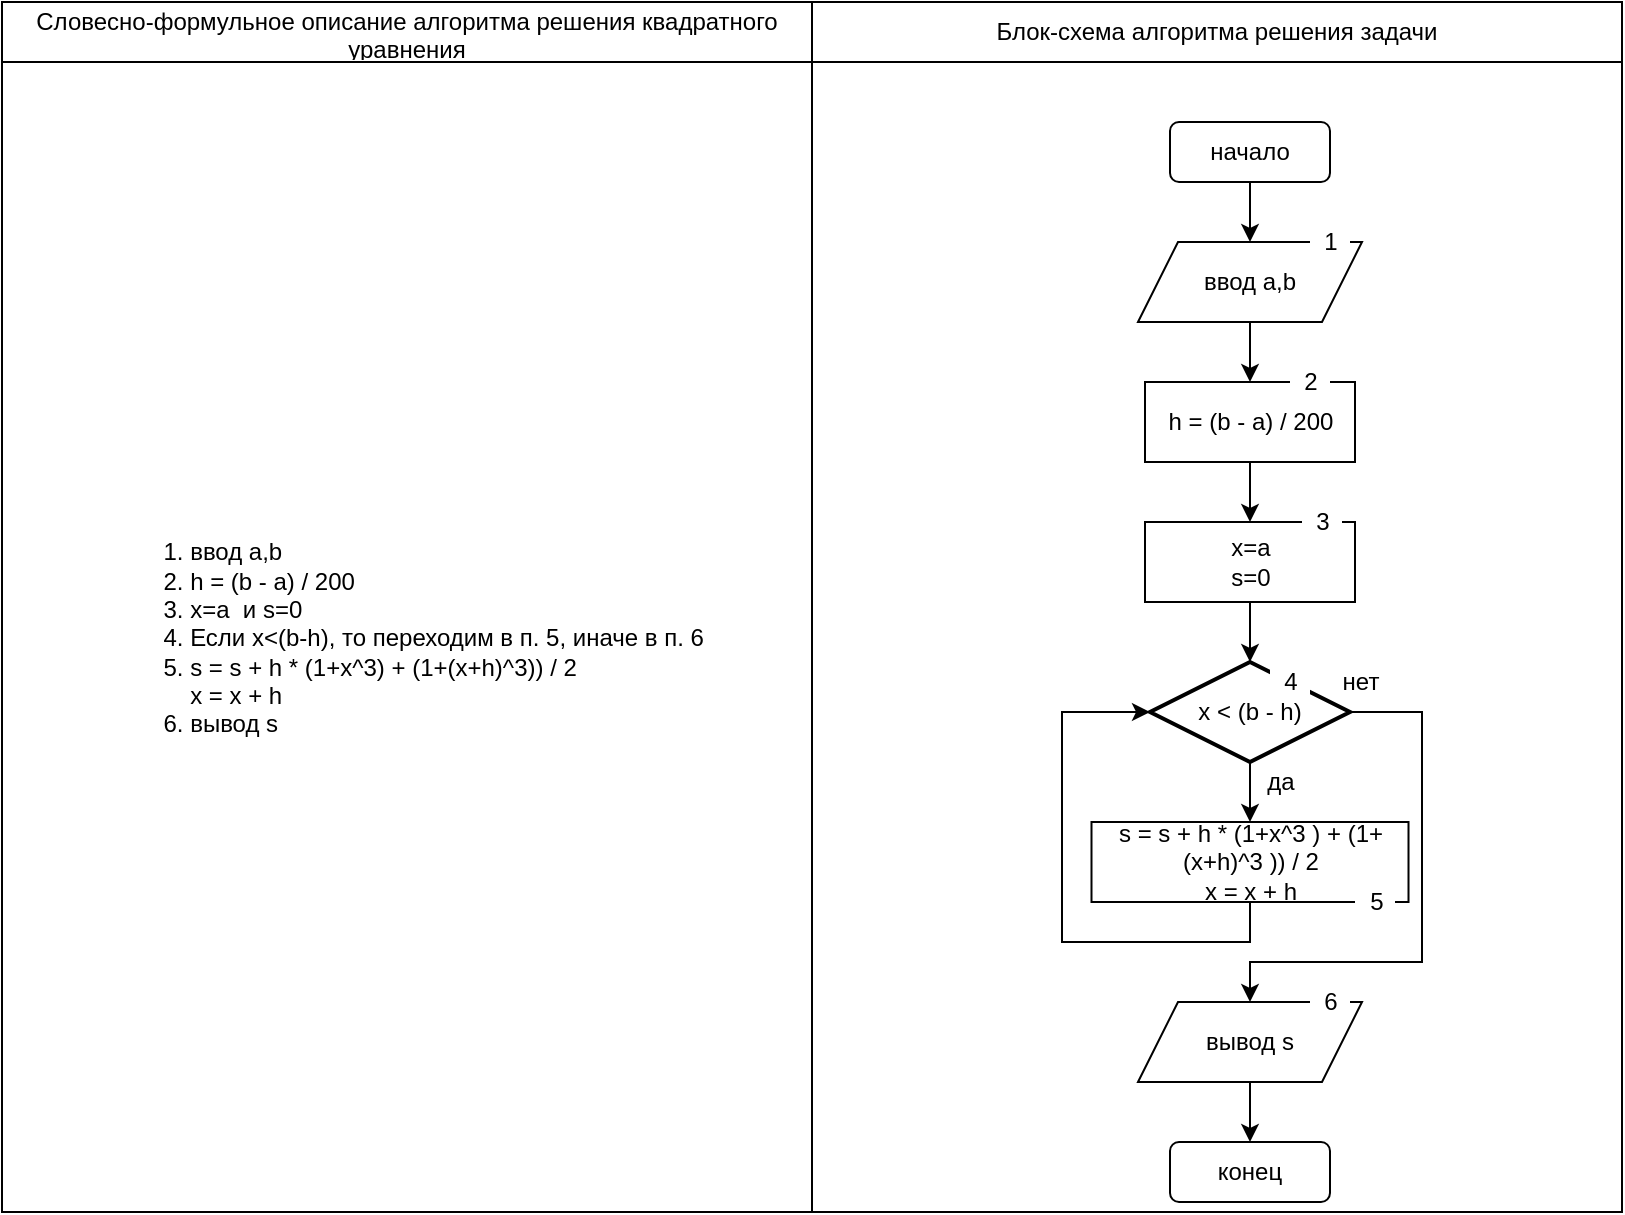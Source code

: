<mxfile version="15.3.7" type="device"><diagram id="hjKsmC40fcY2WxM1OXOE" name="Page-1"><mxGraphModel dx="1038" dy="1733" grid="1" gridSize="10" guides="1" tooltips="1" connect="1" arrows="1" fold="1" page="1" pageScale="1" pageWidth="827" pageHeight="1169" math="0" shadow="0"><root><mxCell id="0"/><mxCell id="1" parent="0"/><mxCell id="oMUvCTA1wZsoSfUehgC1-1" value="" style="shape=table;startSize=0;container=1;collapsible=0;childLayout=tableLayout;" vertex="1" parent="1"><mxGeometry x="10" y="-1160" width="810" height="605" as="geometry"/></mxCell><mxCell id="oMUvCTA1wZsoSfUehgC1-2" value="" style="shape=partialRectangle;collapsible=0;dropTarget=0;pointerEvents=0;fillColor=none;top=0;left=0;bottom=0;right=0;points=[[0,0.5],[1,0.5]];portConstraint=eastwest;" vertex="1" parent="oMUvCTA1wZsoSfUehgC1-1"><mxGeometry width="810" height="30" as="geometry"/></mxCell><mxCell id="oMUvCTA1wZsoSfUehgC1-3" value="Словесно-формульное описание алгоритма решения квадратного уравнения" style="shape=partialRectangle;html=1;whiteSpace=wrap;connectable=0;overflow=hidden;fillColor=none;top=0;left=0;bottom=0;right=0;pointerEvents=1;" vertex="1" parent="oMUvCTA1wZsoSfUehgC1-2"><mxGeometry width="405" height="30" as="geometry"><mxRectangle width="405" height="30" as="alternateBounds"/></mxGeometry></mxCell><mxCell id="oMUvCTA1wZsoSfUehgC1-4" value="Блок-схема алгоритма решения задачи" style="shape=partialRectangle;html=1;whiteSpace=wrap;connectable=0;overflow=hidden;fillColor=none;top=0;left=0;bottom=0;right=0;pointerEvents=1;" vertex="1" parent="oMUvCTA1wZsoSfUehgC1-2"><mxGeometry x="405" width="405" height="30" as="geometry"><mxRectangle width="405" height="30" as="alternateBounds"/></mxGeometry></mxCell><mxCell id="oMUvCTA1wZsoSfUehgC1-5" value="" style="shape=partialRectangle;collapsible=0;dropTarget=0;pointerEvents=0;fillColor=none;top=0;left=0;bottom=0;right=0;points=[[0,0.5],[1,0.5]];portConstraint=eastwest;" vertex="1" parent="oMUvCTA1wZsoSfUehgC1-1"><mxGeometry y="30" width="810" height="575" as="geometry"/></mxCell><mxCell id="oMUvCTA1wZsoSfUehgC1-6" value="&lt;div align=&quot;left&quot;&gt;&lt;ol&gt;&lt;li&gt;ввод a,b&lt;/li&gt;&lt;li&gt;h = (b - а) / 200&lt;/li&gt;&lt;li&gt;x=a&amp;nbsp; и s=0&lt;/li&gt;&lt;li&gt;Если x&amp;lt;(b-h), то переходим в п. 5, иначе в п. 6&lt;/li&gt;&lt;li&gt;&lt;div&gt;s = s + h * (1+x^3) + (1+(x+h)^3)) / 2&lt;/div&gt;x = x + h&lt;/li&gt;&lt;li&gt;вывод s&lt;br&gt;&lt;/li&gt;&lt;/ol&gt;&lt;/div&gt;" style="shape=partialRectangle;html=1;whiteSpace=wrap;connectable=0;overflow=hidden;fillColor=none;top=0;left=0;bottom=0;right=0;pointerEvents=1;" vertex="1" parent="oMUvCTA1wZsoSfUehgC1-5"><mxGeometry width="405" height="575" as="geometry"><mxRectangle width="405" height="575" as="alternateBounds"/></mxGeometry></mxCell><mxCell id="oMUvCTA1wZsoSfUehgC1-7" value="" style="shape=partialRectangle;html=1;whiteSpace=wrap;connectable=0;overflow=hidden;fillColor=none;top=0;left=0;bottom=0;right=0;pointerEvents=1;" vertex="1" parent="oMUvCTA1wZsoSfUehgC1-5"><mxGeometry x="405" width="405" height="575" as="geometry"><mxRectangle width="405" height="575" as="alternateBounds"/></mxGeometry></mxCell><mxCell id="oMUvCTA1wZsoSfUehgC1-8" style="edgeStyle=orthogonalEdgeStyle;rounded=0;orthogonalLoop=1;jettySize=auto;html=1;exitX=0.5;exitY=1;exitDx=0;exitDy=0;" edge="1" parent="1" source="oMUvCTA1wZsoSfUehgC1-9"><mxGeometry relative="1" as="geometry"><mxPoint x="634" y="-1040" as="targetPoint"/></mxGeometry></mxCell><mxCell id="oMUvCTA1wZsoSfUehgC1-9" value="начало" style="rounded=1;whiteSpace=wrap;html=1;" vertex="1" parent="1"><mxGeometry x="594" y="-1100" width="80" height="30" as="geometry"/></mxCell><mxCell id="oMUvCTA1wZsoSfUehgC1-10" style="edgeStyle=orthogonalEdgeStyle;rounded=0;orthogonalLoop=1;jettySize=auto;html=1;exitX=0.5;exitY=1;exitDx=0;exitDy=0;" edge="1" parent="1" source="oMUvCTA1wZsoSfUehgC1-11"><mxGeometry relative="1" as="geometry"><mxPoint x="634" y="-970" as="targetPoint"/></mxGeometry></mxCell><mxCell id="oMUvCTA1wZsoSfUehgC1-11" value="ввод a,b" style="shape=parallelogram;perimeter=parallelogramPerimeter;whiteSpace=wrap;html=1;fixedSize=1;" vertex="1" parent="1"><mxGeometry x="578" y="-1040" width="112" height="40" as="geometry"/></mxCell><mxCell id="oMUvCTA1wZsoSfUehgC1-12" style="edgeStyle=orthogonalEdgeStyle;rounded=0;orthogonalLoop=1;jettySize=auto;html=1;exitX=0.5;exitY=1;exitDx=0;exitDy=0;" edge="1" parent="1" source="oMUvCTA1wZsoSfUehgC1-13"><mxGeometry relative="1" as="geometry"><mxPoint x="634" y="-900" as="targetPoint"/></mxGeometry></mxCell><mxCell id="oMUvCTA1wZsoSfUehgC1-13" value="h = (b - a) / 200" style="rounded=0;whiteSpace=wrap;html=1;" vertex="1" parent="1"><mxGeometry x="581.5" y="-970" width="105" height="40" as="geometry"/></mxCell><mxCell id="oMUvCTA1wZsoSfUehgC1-14" style="edgeStyle=orthogonalEdgeStyle;rounded=0;orthogonalLoop=1;jettySize=auto;html=1;exitX=0.5;exitY=1;exitDx=0;exitDy=0;" edge="1" parent="1" source="oMUvCTA1wZsoSfUehgC1-15"><mxGeometry relative="1" as="geometry"><mxPoint x="634" y="-830" as="targetPoint"/></mxGeometry></mxCell><mxCell id="oMUvCTA1wZsoSfUehgC1-15" value="&lt;div&gt;x=a&lt;/div&gt;&lt;div&gt;s=0&lt;br&gt;&lt;/div&gt;" style="rounded=0;whiteSpace=wrap;html=1;" vertex="1" parent="1"><mxGeometry x="581.5" y="-900" width="105" height="40" as="geometry"/></mxCell><mxCell id="oMUvCTA1wZsoSfUehgC1-16" style="edgeStyle=orthogonalEdgeStyle;rounded=0;orthogonalLoop=1;jettySize=auto;html=1;exitX=0.5;exitY=1;exitDx=0;exitDy=0;exitPerimeter=0;" edge="1" parent="1" source="oMUvCTA1wZsoSfUehgC1-18"><mxGeometry relative="1" as="geometry"><mxPoint x="634" y="-750" as="targetPoint"/></mxGeometry></mxCell><mxCell id="oMUvCTA1wZsoSfUehgC1-17" style="edgeStyle=orthogonalEdgeStyle;rounded=0;orthogonalLoop=1;jettySize=auto;html=1;exitX=1;exitY=0.5;exitDx=0;exitDy=0;exitPerimeter=0;" edge="1" parent="1" source="oMUvCTA1wZsoSfUehgC1-18" target="oMUvCTA1wZsoSfUehgC1-30"><mxGeometry relative="1" as="geometry"><Array as="points"><mxPoint x="720" y="-805"/><mxPoint x="720" y="-680"/><mxPoint x="634" y="-680"/></Array></mxGeometry></mxCell><mxCell id="oMUvCTA1wZsoSfUehgC1-18" value="x &amp;lt; (b - h)" style="strokeWidth=2;html=1;shape=mxgraph.flowchart.decision;whiteSpace=wrap;fontFamily=Helvetica;" vertex="1" parent="1"><mxGeometry x="584" y="-830" width="100" height="50" as="geometry"/></mxCell><mxCell id="oMUvCTA1wZsoSfUehgC1-19" style="edgeStyle=orthogonalEdgeStyle;rounded=0;orthogonalLoop=1;jettySize=auto;html=1;exitX=0.5;exitY=1;exitDx=0;exitDy=0;entryX=0;entryY=0.5;entryDx=0;entryDy=0;entryPerimeter=0;" edge="1" parent="1" source="oMUvCTA1wZsoSfUehgC1-20" target="oMUvCTA1wZsoSfUehgC1-18"><mxGeometry relative="1" as="geometry"><mxPoint x="634" y="-680" as="targetPoint"/><Array as="points"><mxPoint x="634" y="-690"/><mxPoint x="540" y="-690"/><mxPoint x="540" y="-805"/></Array></mxGeometry></mxCell><mxCell id="oMUvCTA1wZsoSfUehgC1-20" value="&lt;div&gt;s = s + h * (1+x^3 ) + (1+(x+h)^3 )) / 2&lt;/div&gt;x = x + h" style="rounded=0;whiteSpace=wrap;html=1;" vertex="1" parent="1"><mxGeometry x="554.75" y="-750" width="158.5" height="40" as="geometry"/></mxCell><mxCell id="oMUvCTA1wZsoSfUehgC1-21" value="да" style="text;html=1;align=center;verticalAlign=middle;resizable=0;points=[];autosize=1;strokeColor=none;fillColor=none;" vertex="1" parent="1"><mxGeometry x="634" y="-780" width="30" height="20" as="geometry"/></mxCell><mxCell id="oMUvCTA1wZsoSfUehgC1-22" value="нет" style="text;html=1;align=center;verticalAlign=middle;resizable=0;points=[];autosize=1;strokeColor=none;fillColor=none;" vertex="1" parent="1"><mxGeometry x="674" y="-830" width="30" height="20" as="geometry"/></mxCell><mxCell id="oMUvCTA1wZsoSfUehgC1-23" value="конец" style="rounded=1;whiteSpace=wrap;html=1;" vertex="1" parent="1"><mxGeometry x="594" y="-590" width="80" height="30" as="geometry"/></mxCell><mxCell id="oMUvCTA1wZsoSfUehgC1-24" value="4" style="text;html=1;align=center;verticalAlign=middle;resizable=0;points=[];autosize=1;strokeColor=none;fillColor=#FFFFFF;" vertex="1" parent="1"><mxGeometry x="644" y="-830" width="20" height="20" as="geometry"/></mxCell><mxCell id="oMUvCTA1wZsoSfUehgC1-25" value="3" style="text;html=1;align=center;verticalAlign=middle;resizable=0;points=[];autosize=1;strokeColor=none;fillColor=#FFFFFF;" vertex="1" parent="1"><mxGeometry x="660" y="-910" width="20" height="20" as="geometry"/></mxCell><mxCell id="oMUvCTA1wZsoSfUehgC1-26" value="2" style="text;html=1;align=center;verticalAlign=middle;resizable=0;points=[];autosize=1;strokeColor=none;fillColor=#FFFFFF;" vertex="1" parent="1"><mxGeometry x="654" y="-980" width="20" height="20" as="geometry"/></mxCell><mxCell id="oMUvCTA1wZsoSfUehgC1-27" value="1" style="text;html=1;align=center;verticalAlign=middle;resizable=0;points=[];autosize=1;strokeColor=none;fillColor=#FFFFFF;" vertex="1" parent="1"><mxGeometry x="664" y="-1050" width="20" height="20" as="geometry"/></mxCell><mxCell id="oMUvCTA1wZsoSfUehgC1-28" value="5" style="text;html=1;align=center;verticalAlign=middle;resizable=0;points=[];autosize=1;strokeColor=none;fillColor=#FFFFFF;" vertex="1" parent="1"><mxGeometry x="686.5" y="-720" width="20" height="20" as="geometry"/></mxCell><mxCell id="oMUvCTA1wZsoSfUehgC1-29" style="edgeStyle=orthogonalEdgeStyle;rounded=0;orthogonalLoop=1;jettySize=auto;html=1;exitX=0.5;exitY=1;exitDx=0;exitDy=0;entryX=0.5;entryY=0;entryDx=0;entryDy=0;" edge="1" parent="1" source="oMUvCTA1wZsoSfUehgC1-30" target="oMUvCTA1wZsoSfUehgC1-23"><mxGeometry relative="1" as="geometry"/></mxCell><mxCell id="oMUvCTA1wZsoSfUehgC1-30" value="вывод s" style="shape=parallelogram;perimeter=parallelogramPerimeter;whiteSpace=wrap;html=1;fixedSize=1;" vertex="1" parent="1"><mxGeometry x="578" y="-660" width="112" height="40" as="geometry"/></mxCell><mxCell id="oMUvCTA1wZsoSfUehgC1-31" value="6" style="text;html=1;align=center;verticalAlign=middle;resizable=0;points=[];autosize=1;strokeColor=none;fillColor=#FFFFFF;" vertex="1" parent="1"><mxGeometry x="664" y="-670" width="20" height="20" as="geometry"/></mxCell></root></mxGraphModel></diagram></mxfile>